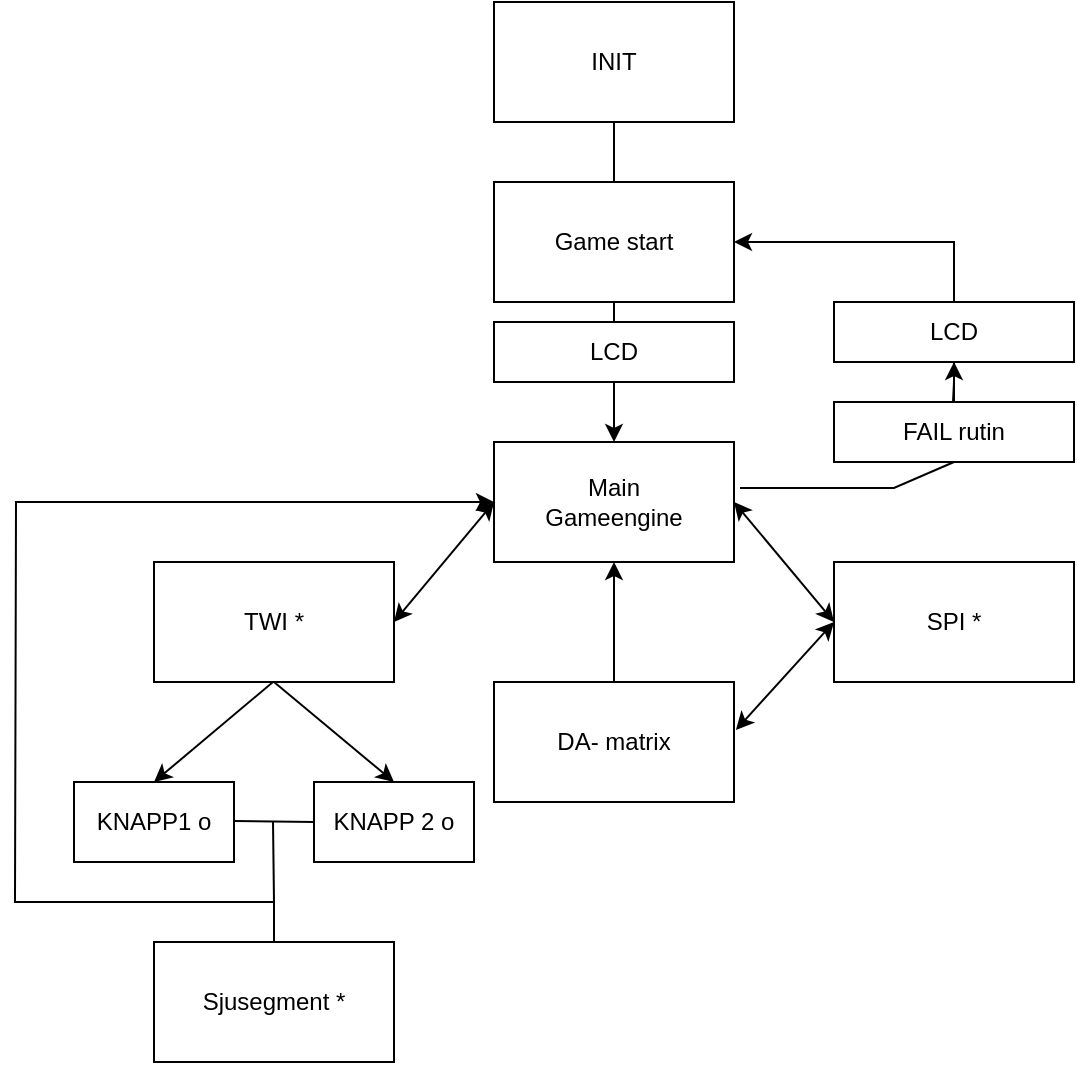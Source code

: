 <mxfile version="17.2.4" type="device"><diagram id="1xIacr8HJSlqcVh3Vw9g" name="Page-1"><mxGraphModel dx="1422" dy="874" grid="1" gridSize="10" guides="1" tooltips="1" connect="1" arrows="1" fold="1" page="1" pageScale="1" pageWidth="827" pageHeight="1169" math="0" shadow="0"><root><mxCell id="0"/><mxCell id="1" parent="0"/><mxCell id="DNR8aeXySJGTeXrsKULE-35" value="" style="edgeStyle=orthogonalEdgeStyle;rounded=0;orthogonalLoop=1;jettySize=auto;html=1;" edge="1" parent="1" source="DNR8aeXySJGTeXrsKULE-2" target="DNR8aeXySJGTeXrsKULE-5"><mxGeometry relative="1" as="geometry"/></mxCell><mxCell id="DNR8aeXySJGTeXrsKULE-2" value="INIT" style="rounded=0;whiteSpace=wrap;html=1;" vertex="1" parent="1"><mxGeometry x="360" y="10" width="120" height="60" as="geometry"/></mxCell><mxCell id="DNR8aeXySJGTeXrsKULE-3" value="Game start" style="rounded=0;whiteSpace=wrap;html=1;" vertex="1" parent="1"><mxGeometry x="360" y="100" width="120" height="60" as="geometry"/></mxCell><mxCell id="DNR8aeXySJGTeXrsKULE-4" value="LCD" style="rounded=0;whiteSpace=wrap;html=1;" vertex="1" parent="1"><mxGeometry x="360" y="170" width="120" height="30" as="geometry"/></mxCell><mxCell id="DNR8aeXySJGTeXrsKULE-5" value="&lt;div&gt;Main &lt;br&gt;&lt;/div&gt;&lt;div&gt;Gameengine&lt;/div&gt;" style="rounded=0;whiteSpace=wrap;html=1;" vertex="1" parent="1"><mxGeometry x="360" y="230" width="120" height="60" as="geometry"/></mxCell><mxCell id="DNR8aeXySJGTeXrsKULE-7" value="DA- matrix" style="rounded=0;whiteSpace=wrap;html=1;" vertex="1" parent="1"><mxGeometry x="360" y="350" width="120" height="60" as="geometry"/></mxCell><mxCell id="DNR8aeXySJGTeXrsKULE-11" value="" style="endArrow=classic;startArrow=classic;html=1;rounded=0;entryX=0;entryY=0.5;entryDx=0;entryDy=0;exitX=1;exitY=0.5;exitDx=0;exitDy=0;" edge="1" parent="1" source="DNR8aeXySJGTeXrsKULE-5" target="DNR8aeXySJGTeXrsKULE-6"><mxGeometry width="50" height="50" relative="1" as="geometry"><mxPoint x="500" y="180" as="sourcePoint"/><mxPoint x="520" y="300" as="targetPoint"/></mxGeometry></mxCell><mxCell id="DNR8aeXySJGTeXrsKULE-12" value="" style="endArrow=classic;startArrow=classic;html=1;rounded=0;entryX=0;entryY=0.5;entryDx=0;entryDy=0;exitX=1.008;exitY=0.4;exitDx=0;exitDy=0;exitPerimeter=0;" edge="1" parent="1" source="DNR8aeXySJGTeXrsKULE-7" target="DNR8aeXySJGTeXrsKULE-6"><mxGeometry width="50" height="50" relative="1" as="geometry"><mxPoint x="480" y="430" as="sourcePoint"/><mxPoint x="530" y="380" as="targetPoint"/></mxGeometry></mxCell><mxCell id="DNR8aeXySJGTeXrsKULE-13" style="edgeStyle=orthogonalEdgeStyle;rounded=0;orthogonalLoop=1;jettySize=auto;html=1;exitX=0.5;exitY=1;exitDx=0;exitDy=0;" edge="1" parent="1" source="DNR8aeXySJGTeXrsKULE-4" target="DNR8aeXySJGTeXrsKULE-4"><mxGeometry relative="1" as="geometry"/></mxCell><mxCell id="DNR8aeXySJGTeXrsKULE-14" value="TWI *" style="rounded=0;whiteSpace=wrap;html=1;" vertex="1" parent="1"><mxGeometry x="190" y="290" width="120" height="60" as="geometry"/></mxCell><mxCell id="DNR8aeXySJGTeXrsKULE-15" value="" style="endArrow=classic;startArrow=classic;html=1;rounded=0;entryX=0;entryY=0.5;entryDx=0;entryDy=0;" edge="1" parent="1" target="DNR8aeXySJGTeXrsKULE-5"><mxGeometry width="50" height="50" relative="1" as="geometry"><mxPoint x="310" y="320" as="sourcePoint"/><mxPoint x="360" y="270" as="targetPoint"/><Array as="points"/></mxGeometry></mxCell><mxCell id="DNR8aeXySJGTeXrsKULE-16" value="KNAPP1 o" style="rounded=0;whiteSpace=wrap;html=1;" vertex="1" parent="1"><mxGeometry x="150" y="400" width="80" height="40" as="geometry"/></mxCell><mxCell id="DNR8aeXySJGTeXrsKULE-18" value="KNAPP 2 o" style="rounded=0;whiteSpace=wrap;html=1;" vertex="1" parent="1"><mxGeometry x="270" y="400" width="80" height="40" as="geometry"/></mxCell><mxCell id="DNR8aeXySJGTeXrsKULE-20" value="" style="endArrow=classic;html=1;rounded=0;entryX=0.5;entryY=0;entryDx=0;entryDy=0;" edge="1" parent="1" target="DNR8aeXySJGTeXrsKULE-16"><mxGeometry width="50" height="50" relative="1" as="geometry"><mxPoint x="249.5" y="350" as="sourcePoint"/><mxPoint x="249.5" y="460" as="targetPoint"/></mxGeometry></mxCell><mxCell id="DNR8aeXySJGTeXrsKULE-21" value="" style="endArrow=classic;html=1;rounded=0;startArrow=none;entryX=0.5;entryY=0;entryDx=0;entryDy=0;" edge="1" parent="1" target="DNR8aeXySJGTeXrsKULE-18"><mxGeometry width="50" height="50" relative="1" as="geometry"><mxPoint x="250" y="350" as="sourcePoint"/><mxPoint x="280" y="410" as="targetPoint"/><Array as="points"><mxPoint x="250" y="350"/></Array></mxGeometry></mxCell><mxCell id="DNR8aeXySJGTeXrsKULE-6" value="SPI *" style="rounded=0;whiteSpace=wrap;html=1;rotation=0;" vertex="1" parent="1"><mxGeometry x="530" y="290" width="120" height="60" as="geometry"/></mxCell><mxCell id="DNR8aeXySJGTeXrsKULE-23" value="" style="endArrow=none;html=1;rounded=0;exitX=0;exitY=0.5;exitDx=0;exitDy=0;" edge="1" parent="1" source="DNR8aeXySJGTeXrsKULE-18"><mxGeometry width="50" height="50" relative="1" as="geometry"><mxPoint x="260" y="420" as="sourcePoint"/><mxPoint x="230" y="419.5" as="targetPoint"/></mxGeometry></mxCell><mxCell id="DNR8aeXySJGTeXrsKULE-28" value="" style="endArrow=classic;html=1;rounded=0;entryX=0;entryY=0.5;entryDx=0;entryDy=0;" edge="1" parent="1" target="DNR8aeXySJGTeXrsKULE-5"><mxGeometry width="50" height="50" relative="1" as="geometry"><mxPoint x="120.5" y="460" as="sourcePoint"/><mxPoint x="120" y="250" as="targetPoint"/><Array as="points"><mxPoint x="121" y="260"/></Array></mxGeometry></mxCell><mxCell id="DNR8aeXySJGTeXrsKULE-29" value="" style="endArrow=none;html=1;rounded=0;" edge="1" parent="1"><mxGeometry width="50" height="50" relative="1" as="geometry"><mxPoint x="120" y="460" as="sourcePoint"/><mxPoint x="250" y="460" as="targetPoint"/></mxGeometry></mxCell><mxCell id="DNR8aeXySJGTeXrsKULE-31" value="" style="endArrow=none;html=1;rounded=0;" edge="1" parent="1"><mxGeometry width="50" height="50" relative="1" as="geometry"><mxPoint x="250" y="460" as="sourcePoint"/><mxPoint x="249.5" y="420" as="targetPoint"/></mxGeometry></mxCell><mxCell id="DNR8aeXySJGTeXrsKULE-32" value="" style="endArrow=none;html=1;rounded=0;" edge="1" parent="1"><mxGeometry width="50" height="50" relative="1" as="geometry"><mxPoint x="250" y="480" as="sourcePoint"/><mxPoint x="250" y="460" as="targetPoint"/></mxGeometry></mxCell><mxCell id="DNR8aeXySJGTeXrsKULE-33" value="Sjusegment *" style="rounded=0;whiteSpace=wrap;html=1;" vertex="1" parent="1"><mxGeometry x="190" y="480" width="120" height="60" as="geometry"/></mxCell><mxCell id="DNR8aeXySJGTeXrsKULE-34" value="" style="endArrow=classic;html=1;rounded=0;entryX=0.5;entryY=1;entryDx=0;entryDy=0;" edge="1" parent="1" target="DNR8aeXySJGTeXrsKULE-5"><mxGeometry width="50" height="50" relative="1" as="geometry"><mxPoint x="420" y="350" as="sourcePoint"/><mxPoint x="470" y="300" as="targetPoint"/></mxGeometry></mxCell><mxCell id="DNR8aeXySJGTeXrsKULE-44" style="edgeStyle=orthogonalEdgeStyle;rounded=0;orthogonalLoop=1;jettySize=auto;html=1;entryX=0.5;entryY=1;entryDx=0;entryDy=0;" edge="1" parent="1" source="DNR8aeXySJGTeXrsKULE-39" target="DNR8aeXySJGTeXrsKULE-40"><mxGeometry relative="1" as="geometry"><mxPoint x="640" y="180" as="targetPoint"/></mxGeometry></mxCell><mxCell id="DNR8aeXySJGTeXrsKULE-39" value="FAIL rutin" style="rounded=0;whiteSpace=wrap;html=1;" vertex="1" parent="1"><mxGeometry x="530" y="210" width="120" height="30" as="geometry"/></mxCell><mxCell id="DNR8aeXySJGTeXrsKULE-40" value="LCD" style="rounded=0;whiteSpace=wrap;html=1;" vertex="1" parent="1"><mxGeometry x="530" y="160" width="120" height="30" as="geometry"/></mxCell><mxCell id="DNR8aeXySJGTeXrsKULE-41" value="" style="endArrow=none;html=1;rounded=0;exitX=1.025;exitY=0.383;exitDx=0;exitDy=0;exitPerimeter=0;" edge="1" parent="1" source="DNR8aeXySJGTeXrsKULE-5"><mxGeometry width="50" height="50" relative="1" as="geometry"><mxPoint x="540" y="290" as="sourcePoint"/><mxPoint x="590" y="240" as="targetPoint"/><Array as="points"><mxPoint x="560" y="253"/></Array></mxGeometry></mxCell><mxCell id="DNR8aeXySJGTeXrsKULE-42" value="" style="endArrow=none;html=1;rounded=0;" edge="1" parent="1"><mxGeometry width="50" height="50" relative="1" as="geometry"><mxPoint x="589.5" y="210" as="sourcePoint"/><mxPoint x="590" y="200" as="targetPoint"/></mxGeometry></mxCell><mxCell id="DNR8aeXySJGTeXrsKULE-45" value="" style="endArrow=classic;html=1;rounded=0;entryX=1;entryY=0.5;entryDx=0;entryDy=0;exitX=0.5;exitY=0;exitDx=0;exitDy=0;" edge="1" parent="1" source="DNR8aeXySJGTeXrsKULE-40" target="DNR8aeXySJGTeXrsKULE-3"><mxGeometry width="50" height="50" relative="1" as="geometry"><mxPoint x="590" y="150" as="sourcePoint"/><mxPoint x="590" y="70" as="targetPoint"/><Array as="points"><mxPoint x="590" y="130"/></Array></mxGeometry></mxCell></root></mxGraphModel></diagram></mxfile>